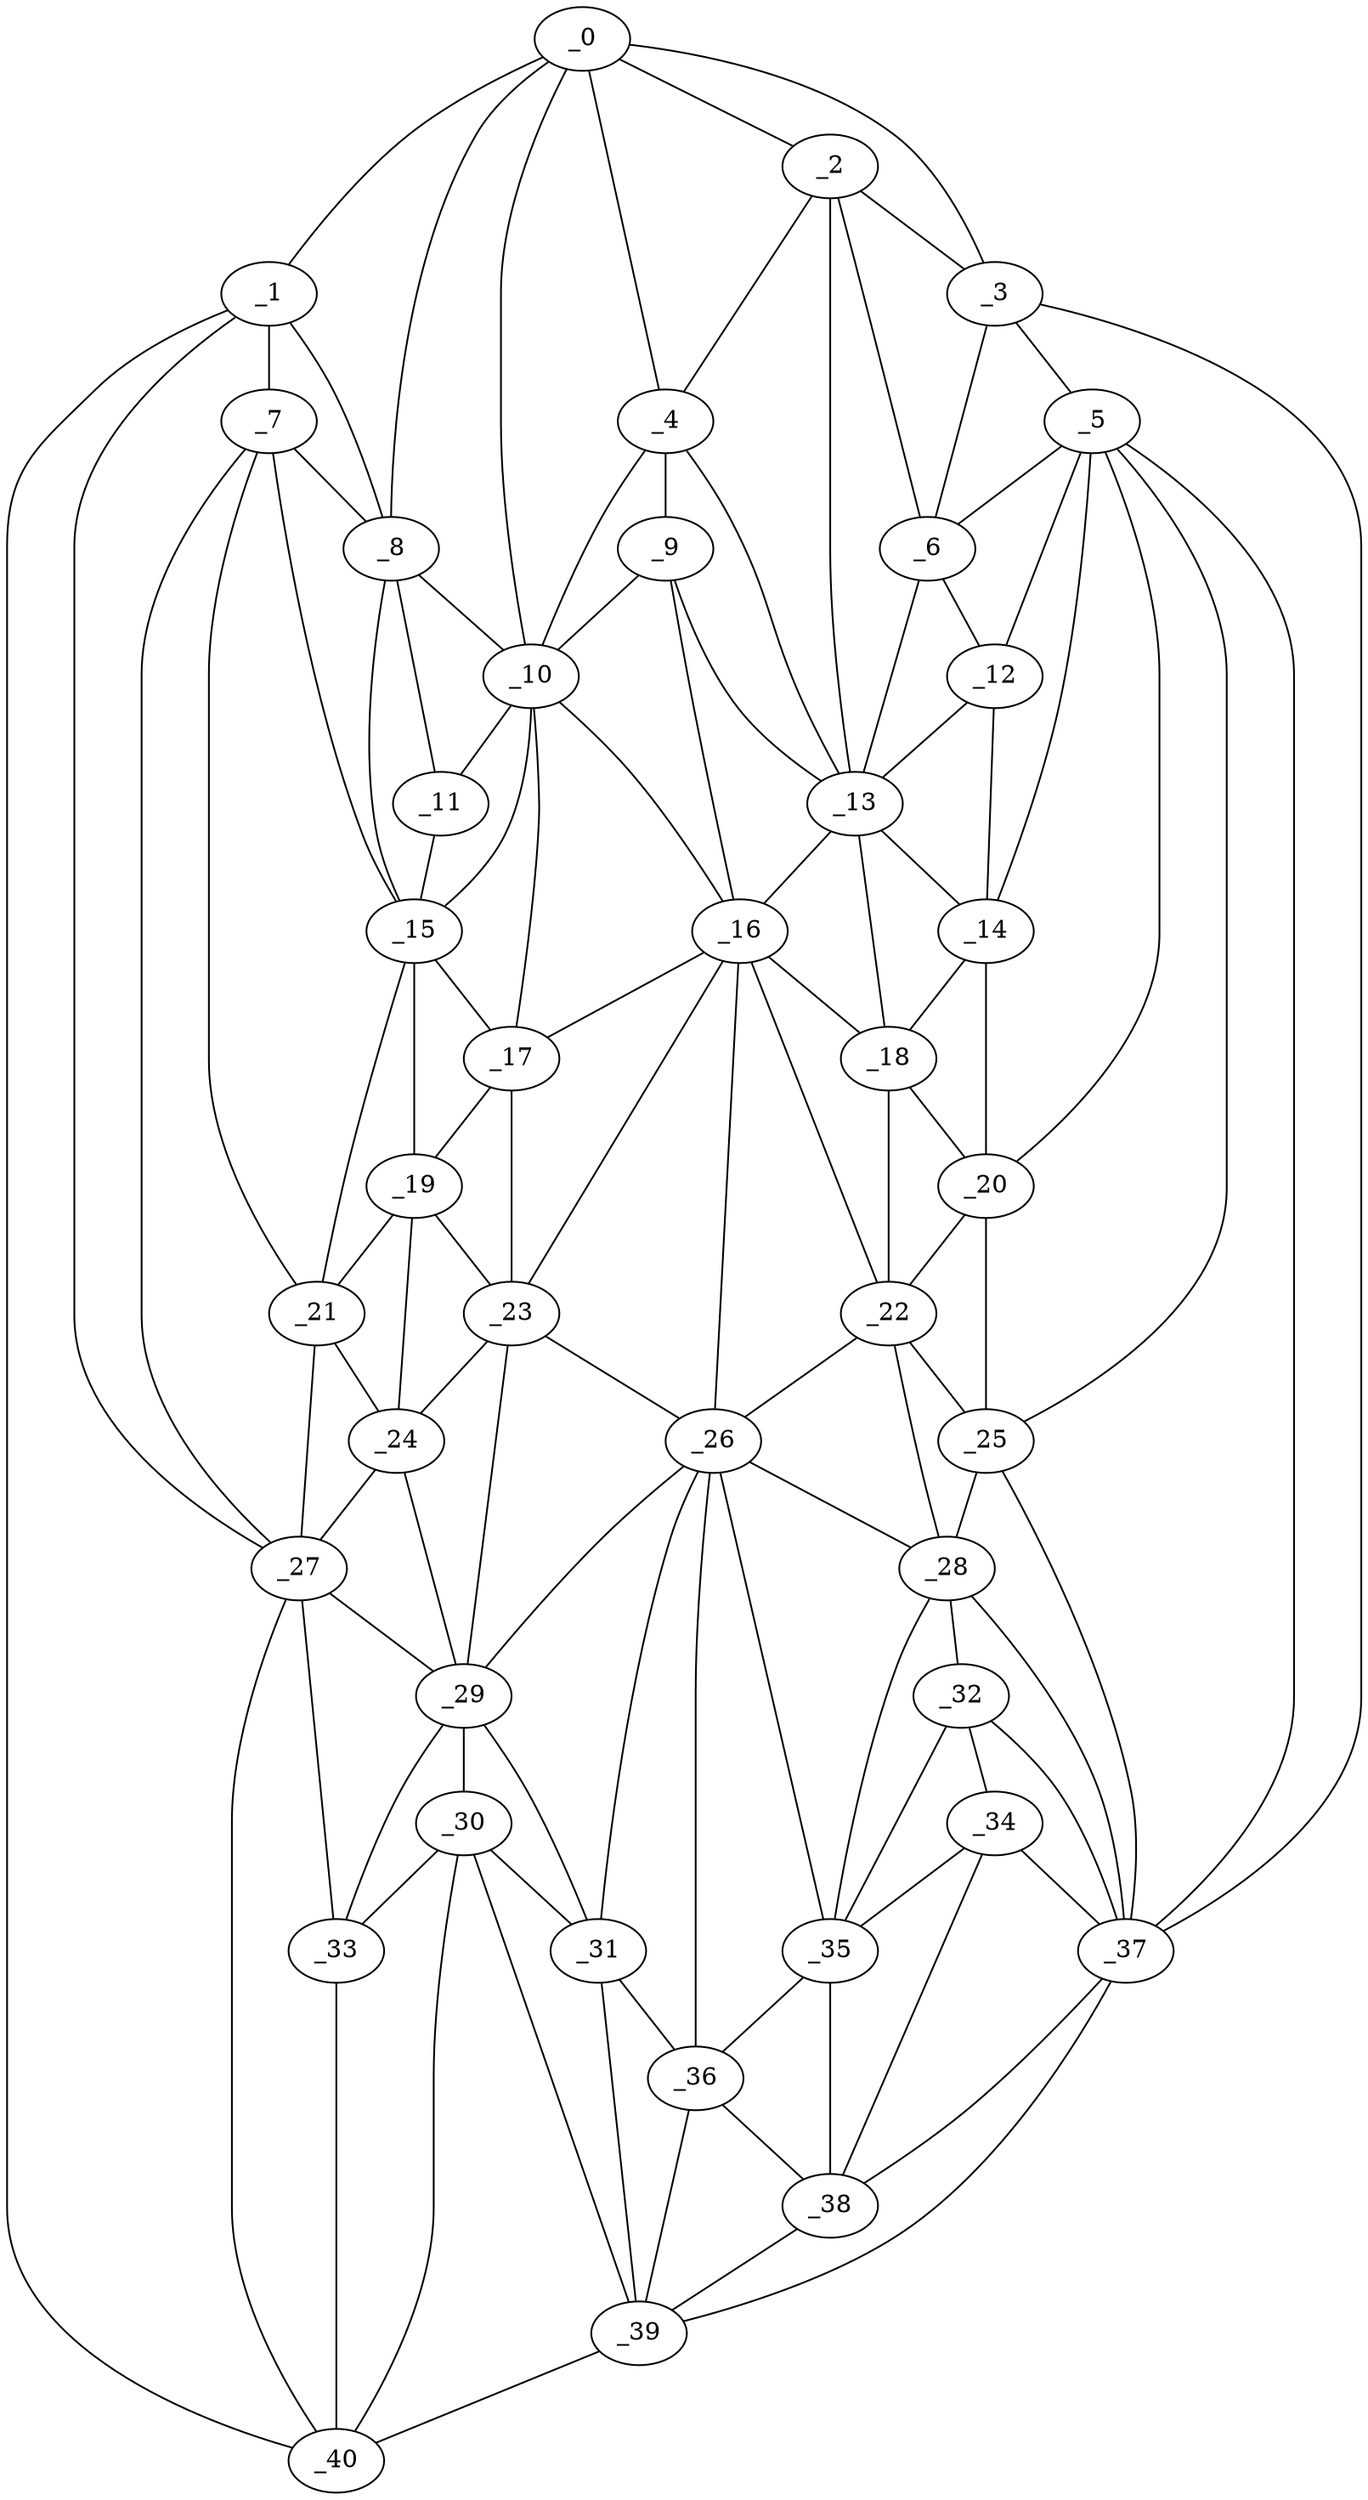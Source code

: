 graph "obj96__90.gxl" {
	_0	 [x=6,
		y=71];
	_1	 [x=6,
		y=113];
	_0 -- _1	 [valence=1];
	_2	 [x=9,
		y=29];
	_0 -- _2	 [valence=1];
	_3	 [x=10,
		y=14];
	_0 -- _3	 [valence=1];
	_4	 [x=22,
		y=63];
	_0 -- _4	 [valence=1];
	_8	 [x=34,
		y=90];
	_0 -- _8	 [valence=1];
	_10	 [x=37,
		y=78];
	_0 -- _10	 [valence=2];
	_7	 [x=31,
		y=110];
	_1 -- _7	 [valence=2];
	_1 -- _8	 [valence=2];
	_27	 [x=77,
		y=111];
	_1 -- _27	 [valence=1];
	_40	 [x=122,
		y=113];
	_1 -- _40	 [valence=1];
	_2 -- _3	 [valence=2];
	_2 -- _4	 [valence=2];
	_6	 [x=24,
		y=21];
	_2 -- _6	 [valence=2];
	_13	 [x=41,
		y=33];
	_2 -- _13	 [valence=2];
	_5	 [x=24,
		y=16];
	_3 -- _5	 [valence=2];
	_3 -- _6	 [valence=1];
	_37	 [x=119,
		y=14];
	_3 -- _37	 [valence=1];
	_9	 [x=36,
		y=67];
	_4 -- _9	 [valence=2];
	_4 -- _10	 [valence=2];
	_4 -- _13	 [valence=2];
	_5 -- _6	 [valence=2];
	_12	 [x=39,
		y=20];
	_5 -- _12	 [valence=1];
	_14	 [x=43,
		y=20];
	_5 -- _14	 [valence=2];
	_20	 [x=54,
		y=20];
	_5 -- _20	 [valence=1];
	_25	 [x=70,
		y=20];
	_5 -- _25	 [valence=2];
	_5 -- _37	 [valence=1];
	_6 -- _12	 [valence=1];
	_6 -- _13	 [valence=1];
	_7 -- _8	 [valence=2];
	_15	 [x=44,
		y=88];
	_7 -- _15	 [valence=2];
	_21	 [x=55,
		y=108];
	_7 -- _21	 [valence=2];
	_7 -- _27	 [valence=1];
	_8 -- _10	 [valence=2];
	_11	 [x=37,
		y=84];
	_8 -- _11	 [valence=2];
	_8 -- _15	 [valence=1];
	_9 -- _10	 [valence=1];
	_9 -- _13	 [valence=2];
	_16	 [x=50,
		y=67];
	_9 -- _16	 [valence=1];
	_10 -- _11	 [valence=1];
	_10 -- _15	 [valence=2];
	_10 -- _16	 [valence=2];
	_17	 [x=50,
		y=84];
	_10 -- _17	 [valence=2];
	_11 -- _15	 [valence=2];
	_12 -- _13	 [valence=2];
	_12 -- _14	 [valence=2];
	_13 -- _14	 [valence=1];
	_13 -- _16	 [valence=2];
	_18	 [x=52,
		y=32];
	_13 -- _18	 [valence=2];
	_14 -- _18	 [valence=1];
	_14 -- _20	 [valence=1];
	_15 -- _17	 [valence=2];
	_19	 [x=53,
		y=89];
	_15 -- _19	 [valence=2];
	_15 -- _21	 [valence=2];
	_16 -- _17	 [valence=2];
	_16 -- _18	 [valence=2];
	_22	 [x=62,
		y=32];
	_16 -- _22	 [valence=2];
	_23	 [x=63,
		y=84];
	_16 -- _23	 [valence=2];
	_26	 [x=73,
		y=67];
	_16 -- _26	 [valence=1];
	_17 -- _19	 [valence=2];
	_17 -- _23	 [valence=1];
	_18 -- _20	 [valence=2];
	_18 -- _22	 [valence=2];
	_19 -- _21	 [valence=2];
	_19 -- _23	 [valence=2];
	_24	 [x=64,
		y=88];
	_19 -- _24	 [valence=1];
	_20 -- _22	 [valence=1];
	_20 -- _25	 [valence=2];
	_21 -- _24	 [valence=1];
	_21 -- _27	 [valence=2];
	_22 -- _25	 [valence=1];
	_22 -- _26	 [valence=2];
	_28	 [x=81,
		y=20];
	_22 -- _28	 [valence=2];
	_23 -- _24	 [valence=2];
	_23 -- _26	 [valence=1];
	_29	 [x=81,
		y=89];
	_23 -- _29	 [valence=2];
	_24 -- _27	 [valence=2];
	_24 -- _29	 [valence=1];
	_25 -- _28	 [valence=2];
	_25 -- _37	 [valence=2];
	_26 -- _28	 [valence=1];
	_26 -- _29	 [valence=2];
	_31	 [x=94,
		y=82];
	_26 -- _31	 [valence=2];
	_35	 [x=104,
		y=26];
	_26 -- _35	 [valence=2];
	_36	 [x=106,
		y=63];
	_26 -- _36	 [valence=1];
	_27 -- _29	 [valence=1];
	_33	 [x=95,
		y=109];
	_27 -- _33	 [valence=2];
	_27 -- _40	 [valence=2];
	_32	 [x=95,
		y=20];
	_28 -- _32	 [valence=1];
	_28 -- _35	 [valence=2];
	_28 -- _37	 [valence=2];
	_30	 [x=93,
		y=89];
	_29 -- _30	 [valence=2];
	_29 -- _31	 [valence=2];
	_29 -- _33	 [valence=1];
	_30 -- _31	 [valence=1];
	_30 -- _33	 [valence=2];
	_39	 [x=122,
		y=72];
	_30 -- _39	 [valence=1];
	_30 -- _40	 [valence=1];
	_31 -- _36	 [valence=2];
	_31 -- _39	 [valence=2];
	_34	 [x=104,
		y=20];
	_32 -- _34	 [valence=2];
	_32 -- _35	 [valence=1];
	_32 -- _37	 [valence=2];
	_33 -- _40	 [valence=1];
	_34 -- _35	 [valence=2];
	_34 -- _37	 [valence=1];
	_38	 [x=119,
		y=29];
	_34 -- _38	 [valence=1];
	_35 -- _36	 [valence=2];
	_35 -- _38	 [valence=1];
	_36 -- _38	 [valence=1];
	_36 -- _39	 [valence=1];
	_37 -- _38	 [valence=2];
	_37 -- _39	 [valence=1];
	_38 -- _39	 [valence=2];
	_39 -- _40	 [valence=1];
}
